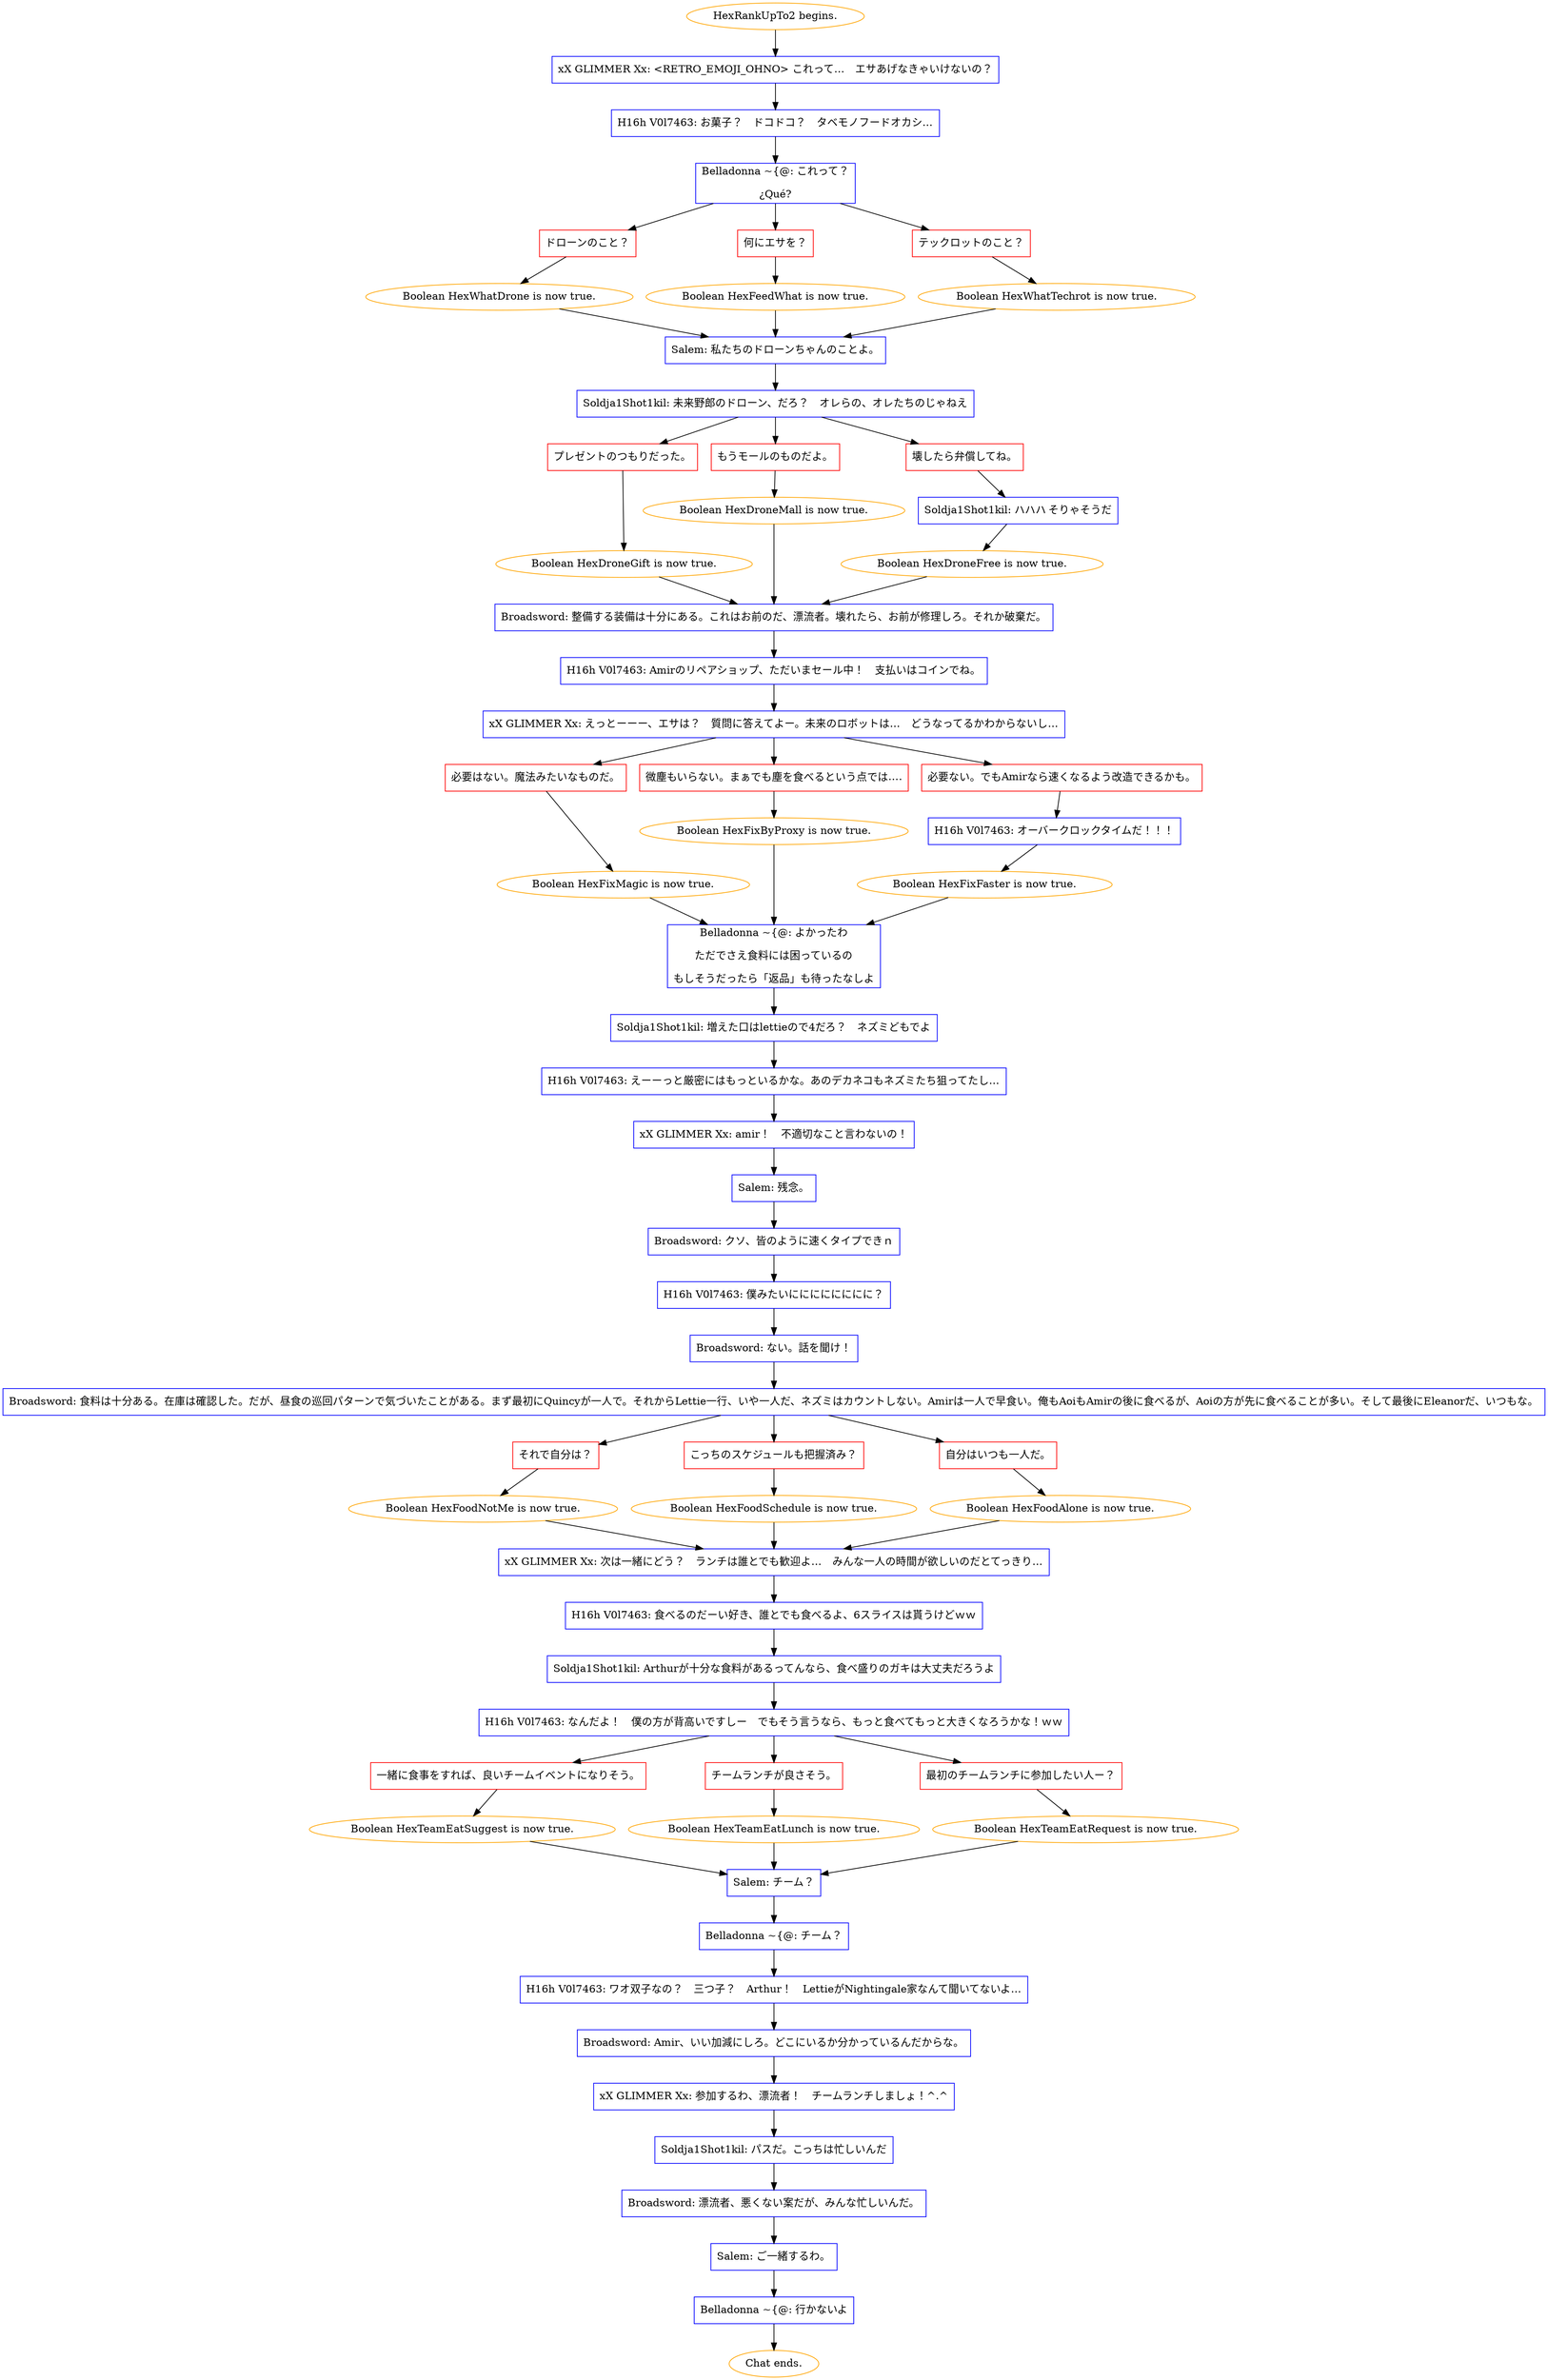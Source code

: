 digraph {
	"HexRankUpTo2 begins." [color=orange];
		"HexRankUpTo2 begins." -> j2797837508;
	j2797837508 [label="xX GLIMMER Xx: <RETRO_EMOJI_OHNO> これって…　エサあげなきゃいけないの？",shape=box,color=blue];
		j2797837508 -> j2622898846;
	j2622898846 [label="H16h V0l7463: お菓子？　ドコドコ？　タベモノフードオカシ…",shape=box,color=blue];
		j2622898846 -> j3804053265;
	j3804053265 [label="Belladonna ~{@: これって？
¿Qué?",shape=box,color=blue];
		j3804053265 -> j707805842;
		j3804053265 -> j3046557904;
		j3804053265 -> j1277819450;
	j707805842 [label="ドローンのこと？",shape=box,color=red];
		j707805842 -> j173391698;
	j3046557904 [label="何にエサを？",shape=box,color=red];
		j3046557904 -> j1764668503;
	j1277819450 [label="テックロットのこと？",shape=box,color=red];
		j1277819450 -> j2994560846;
	j173391698 [label="Boolean HexWhatDrone is now true.",color=orange];
		j173391698 -> j1912659989;
	j1764668503 [label="Boolean HexFeedWhat is now true.",color=orange];
		j1764668503 -> j1912659989;
	j2994560846 [label="Boolean HexWhatTechrot is now true.",color=orange];
		j2994560846 -> j1912659989;
	j1912659989 [label="Salem: 私たちのドローンちゃんのことよ。",shape=box,color=blue];
		j1912659989 -> j2102082195;
	j2102082195 [label="Soldja1Shot1kil: 未来野郎のドローン、だろ？　オレらの、オレたちのじゃねえ",shape=box,color=blue];
		j2102082195 -> j800204672;
		j2102082195 -> j3134021949;
		j2102082195 -> j676422074;
	j800204672 [label="プレゼントのつもりだった。",shape=box,color=red];
		j800204672 -> j3138627933;
	j3134021949 [label="もうモールのものだよ。",shape=box,color=red];
		j3134021949 -> j2096794485;
	j676422074 [label="壊したら弁償してね。",shape=box,color=red];
		j676422074 -> j136397327;
	j3138627933 [label="Boolean HexDroneGift is now true.",color=orange];
		j3138627933 -> j1921519292;
	j2096794485 [label="Boolean HexDroneMall is now true.",color=orange];
		j2096794485 -> j1921519292;
	j136397327 [label="Soldja1Shot1kil: ハハハ そりゃそうだ",shape=box,color=blue];
		j136397327 -> j454993984;
	j1921519292 [label="Broadsword: 整備する装備は十分にある。これはお前のだ、漂流者。壊れたら、お前が修理しろ。それか破棄だ。",shape=box,color=blue];
		j1921519292 -> j1277089249;
	j454993984 [label="Boolean HexDroneFree is now true.",color=orange];
		j454993984 -> j1921519292;
	j1277089249 [label="H16h V0l7463: Amirのリペアショップ、ただいまセール中！　支払いはコインでね。",shape=box,color=blue];
		j1277089249 -> j1320558175;
	j1320558175 [label="xX GLIMMER Xx: えっとーーー、エサは？　質問に答えてよー。未来のロボットは…　どうなってるかわからないし…",shape=box,color=blue];
		j1320558175 -> j1334101945;
		j1320558175 -> j2757817812;
		j1320558175 -> j881059524;
	j1334101945 [label="必要はない。魔法みたいなものだ。",shape=box,color=red];
		j1334101945 -> j3346420481;
	j2757817812 [label="微塵もいらない。まぁでも塵を食べるという点では….",shape=box,color=red];
		j2757817812 -> j1748415778;
	j881059524 [label="必要ない。でもAmirなら速くなるよう改造できるかも。",shape=box,color=red];
		j881059524 -> j3299833397;
	j3346420481 [label="Boolean HexFixMagic is now true.",color=orange];
		j3346420481 -> j1206583616;
	j1748415778 [label="Boolean HexFixByProxy is now true.",color=orange];
		j1748415778 -> j1206583616;
	j3299833397 [label="H16h V0l7463: オーバークロックタイムだ！！！",shape=box,color=blue];
		j3299833397 -> j4074991083;
	j1206583616 [label="Belladonna ~{@: よかったわ
ただでさえ食料には困っているの
もしそうだったら「返品」も待ったなしよ",shape=box,color=blue];
		j1206583616 -> j4230555444;
	j4074991083 [label="Boolean HexFixFaster is now true.",color=orange];
		j4074991083 -> j1206583616;
	j4230555444 [label="Soldja1Shot1kil: 増えた口はlettieので4だろ？　ネズミどもでよ",shape=box,color=blue];
		j4230555444 -> j1563361966;
	j1563361966 [label="H16h V0l7463: えーーっと厳密にはもっといるかな。あのデカネコもネズミたち狙ってたし…",shape=box,color=blue];
		j1563361966 -> j3241167192;
	j3241167192 [label="xX GLIMMER Xx: amir！　不適切なこと言わないの！",shape=box,color=blue];
		j3241167192 -> j4130553179;
	j4130553179 [label="Salem: 残念。",shape=box,color=blue];
		j4130553179 -> j1126471722;
	j1126471722 [label="Broadsword: クソ、皆のように速くタイプできｎ",shape=box,color=blue];
		j1126471722 -> j2966987604;
	j2966987604 [label="H16h V0l7463: 僕みたいにににににににに？",shape=box,color=blue];
		j2966987604 -> j3737585608;
	j3737585608 [label="Broadsword: ない。話を聞け！",shape=box,color=blue];
		j3737585608 -> j2490562272;
	j2490562272 [label="Broadsword: 食料は十分ある。在庫は確認した。だが、昼食の巡回パターンで気づいたことがある。まず最初にQuincyが一人で。それからLettie一行、いや一人だ、ネズミはカウントしない。Amirは一人で早食い。俺もAoiもAmirの後に食べるが、Aoiの方が先に食べることが多い。そして最後にEleanorだ、いつもな。",shape=box,color=blue];
		j2490562272 -> j2088654105;
		j2490562272 -> j3261824556;
		j2490562272 -> j2588242682;
	j2088654105 [label="それで自分は？",shape=box,color=red];
		j2088654105 -> j320476873;
	j3261824556 [label="こっちのスケジュールも把握済み？",shape=box,color=red];
		j3261824556 -> j790114536;
	j2588242682 [label="自分はいつも一人だ。",shape=box,color=red];
		j2588242682 -> j3718280165;
	j320476873 [label="Boolean HexFoodNotMe is now true.",color=orange];
		j320476873 -> j4254160029;
	j790114536 [label="Boolean HexFoodSchedule is now true.",color=orange];
		j790114536 -> j4254160029;
	j3718280165 [label="Boolean HexFoodAlone is now true.",color=orange];
		j3718280165 -> j4254160029;
	j4254160029 [label="xX GLIMMER Xx: 次は一緒にどう？　ランチは誰とでも歓迎よ…　みんな一人の時間が欲しいのだとてっきり…",shape=box,color=blue];
		j4254160029 -> j2627086575;
	j2627086575 [label="H16h V0l7463: 食べるのだーい好き、誰とでも食べるよ、6スライスは貰うけどｗｗ",shape=box,color=blue];
		j2627086575 -> j3257635338;
	j3257635338 [label="Soldja1Shot1kil: Arthurが十分な食料があるってんなら、食べ盛りのガキは大丈夫だろうよ",shape=box,color=blue];
		j3257635338 -> j2971453255;
	j2971453255 [label="H16h V0l7463: なんだよ！　僕の方が背高いですしー　でもそう言うなら、もっと食べてもっと大きくなろうかな！ｗｗ",shape=box,color=blue];
		j2971453255 -> j2913595277;
		j2971453255 -> j194253277;
		j2971453255 -> j3837412496;
	j2913595277 [label="一緒に食事をすれば、良いチームイベントになりそう。",shape=box,color=red];
		j2913595277 -> j1918201233;
	j194253277 [label="チームランチが良さそう。",shape=box,color=red];
		j194253277 -> j1921792078;
	j3837412496 [label="最初のチームランチに参加したい人ー？",shape=box,color=red];
		j3837412496 -> j1315045753;
	j1918201233 [label="Boolean HexTeamEatSuggest is now true.",color=orange];
		j1918201233 -> j4264008951;
	j1921792078 [label="Boolean HexTeamEatLunch is now true.",color=orange];
		j1921792078 -> j4264008951;
	j1315045753 [label="Boolean HexTeamEatRequest is now true.",color=orange];
		j1315045753 -> j4264008951;
	j4264008951 [label="Salem: チーム？",shape=box,color=blue];
		j4264008951 -> j185764324;
	j185764324 [label="Belladonna ~{@: チーム？",shape=box,color=blue];
		j185764324 -> j3093980004;
	j3093980004 [label="H16h V0l7463: ワオ双子なの？　三つ子？　Arthur！　LettieがNightingale家なんて聞いてないよ…",shape=box,color=blue];
		j3093980004 -> j562162819;
	j562162819 [label="Broadsword: Amir、いい加減にしろ。どこにいるか分かっているんだからな。",shape=box,color=blue];
		j562162819 -> j4089174716;
	j4089174716 [label="xX GLIMMER Xx: 参加するわ、漂流者！　チームランチしましょ！^.^",shape=box,color=blue];
		j4089174716 -> j3739612261;
	j3739612261 [label="Soldja1Shot1kil: パスだ。こっちは忙しいんだ",shape=box,color=blue];
		j3739612261 -> j3810011245;
	j3810011245 [label="Broadsword: 漂流者、悪くない案だが、みんな忙しいんだ。",shape=box,color=blue];
		j3810011245 -> j1315384973;
	j1315384973 [label="Salem: ご一緒するわ。",shape=box,color=blue];
		j1315384973 -> j3450293357;
	j3450293357 [label="Belladonna ~{@: 行かないよ",shape=box,color=blue];
		j3450293357 -> "Chat ends.";
	"Chat ends." [color=orange];
}
